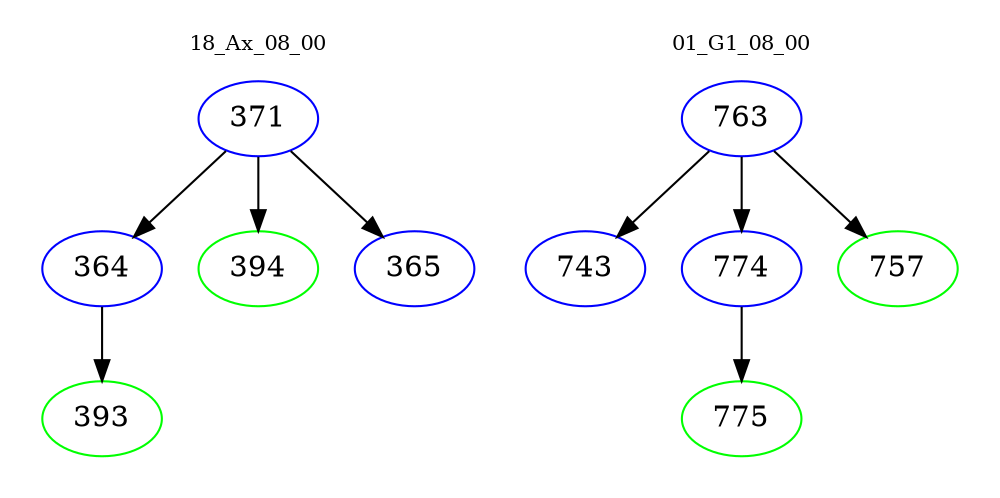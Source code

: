 digraph{
subgraph cluster_0 {
color = white
label = "18_Ax_08_00";
fontsize=10;
T0_371 [label="371", color="blue"]
T0_371 -> T0_364 [color="black"]
T0_364 [label="364", color="blue"]
T0_364 -> T0_393 [color="black"]
T0_393 [label="393", color="green"]
T0_371 -> T0_394 [color="black"]
T0_394 [label="394", color="green"]
T0_371 -> T0_365 [color="black"]
T0_365 [label="365", color="blue"]
}
subgraph cluster_1 {
color = white
label = "01_G1_08_00";
fontsize=10;
T1_763 [label="763", color="blue"]
T1_763 -> T1_743 [color="black"]
T1_743 [label="743", color="blue"]
T1_763 -> T1_774 [color="black"]
T1_774 [label="774", color="blue"]
T1_774 -> T1_775 [color="black"]
T1_775 [label="775", color="green"]
T1_763 -> T1_757 [color="black"]
T1_757 [label="757", color="green"]
}
}

